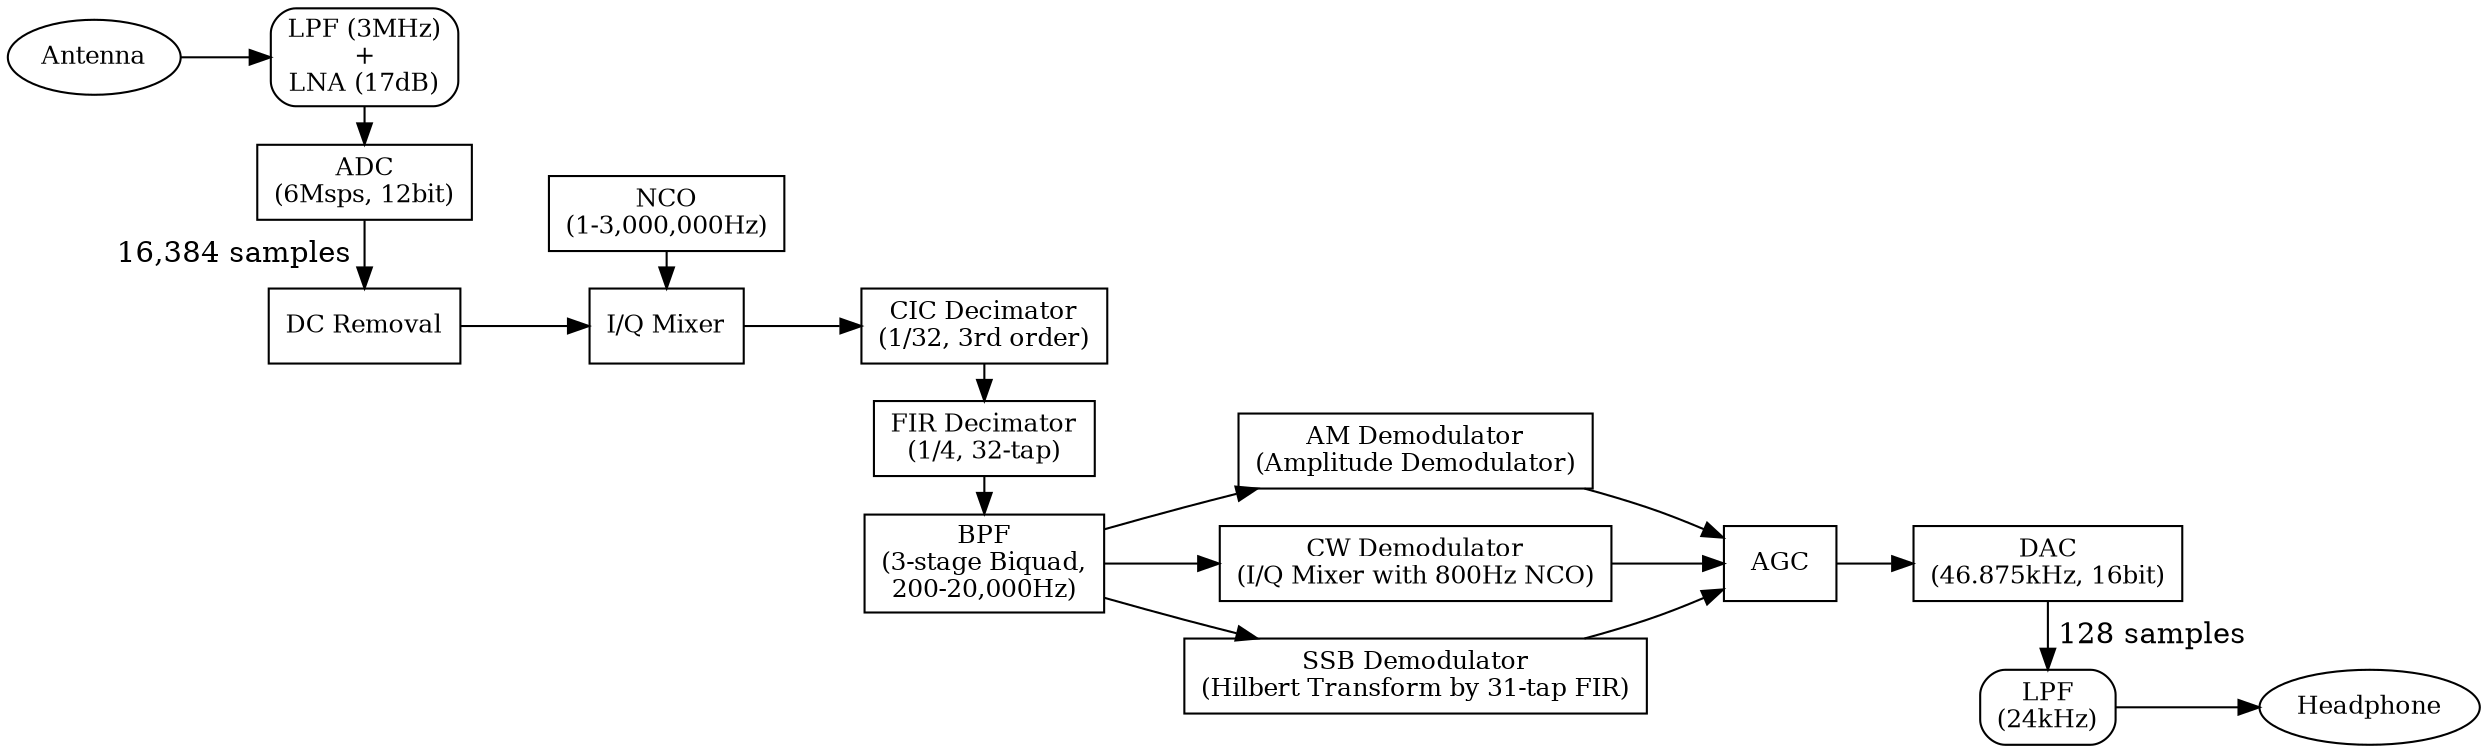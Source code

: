 # dot -Tpng -o block.png block.dot
digraph {
	graph	[rankdir=LR, layout=dot]
	node	[shape=box, fontsize=12]
	edge	[style=solid]

	ant	[label="Antenna", shape=ellipse]
	fe	[label="LPF (3MHz)\n+\nLNA (17dB)", style=rounded]
	adc	[label="ADC\n(6Msps, 12bit)"]
	dcr	[label="DC Removal"]
	mix	[label="I/Q Mixer"]
	nco	[label="NCO\n(1-3,000,000Hz)", pos="3,4!"]
	cic	[label="CIC Decimator\n(1/32, 3rd order)"]
	fir	[label="FIR Decimator\n(1/4, 32-tap)"]
	bpf	[label="BPF\n(3-stage Biquad,\n200-20,000Hz)"]
	dem0	[label="AM Demodulator\n(Amplitude Demodulator)"]
	dem1	[label="CW Demodulator\n(I/Q Mixer with 800Hz NCO)"]
	dem2	[label="SSB Demodulator\n(Hilbert Transform by 31-tap FIR)"]
	agc	[label="AGC"]
	dac	[label="DAC\n(46.875kHz, 16bit)"]
	lpf	[label="LPF\n(24kHz)", style=rounded]
	hp	[label="Headphone", shape=ellipse]

	ant	-> fe
	fe	-> adc [minlen=0.1]
	adc	-> dcr [minlen=0.1, label="16,384 samples                       "]
	dcr	-> mix
	mix	-> cic
	nco	-> mix [minlen=0.1]
	cic	-> fir [minlen=0.1]
	fir	-> bpf [minlen=0.1]
	bpf	-> dem0
	bpf	-> dem1
	bpf	-> dem2
	dem0	-> agc
	dem1	-> agc
	dem2	-> agc
	agc	-> dac
	dac	-> lpf [minlen=0.1, label="                           128 samples"]
	lpf	-> hp

	{rank=same; mix, nco}
}
